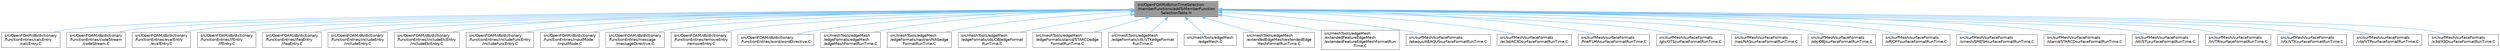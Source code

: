 digraph "src/OpenFOAM/db/runTimeSelection/memberFunctions/addToMemberFunctionSelectionTable.H"
{
 // LATEX_PDF_SIZE
  bgcolor="transparent";
  edge [fontname=Helvetica,fontsize=10,labelfontname=Helvetica,labelfontsize=10];
  node [fontname=Helvetica,fontsize=10,shape=box,height=0.2,width=0.4];
  Node1 [id="Node000001",label="src/OpenFOAM/db/runTimeSelection\l/memberFunctions/addToMemberFunction\lSelectionTable.H",height=0.2,width=0.4,color="gray40", fillcolor="grey60", style="filled", fontcolor="black",tooltip="Macros for easy insertion into member function selection tables."];
  Node1 -> Node2 [id="edge1_Node000001_Node000002",dir="back",color="steelblue1",style="solid",tooltip=" "];
  Node2 [id="Node000002",label="src/OpenFOAM/db/dictionary\l/functionEntries/calcEntry\l/calcEntry.C",height=0.2,width=0.4,color="grey40", fillcolor="white", style="filled",URL="$calcEntry_8C.html",tooltip=" "];
  Node1 -> Node3 [id="edge2_Node000001_Node000003",dir="back",color="steelblue1",style="solid",tooltip=" "];
  Node3 [id="Node000003",label="src/OpenFOAM/db/dictionary\l/functionEntries/codeStream\l/codeStream.C",height=0.2,width=0.4,color="grey40", fillcolor="white", style="filled",URL="$codeStream_8C.html",tooltip=" "];
  Node1 -> Node4 [id="edge3_Node000001_Node000004",dir="back",color="steelblue1",style="solid",tooltip=" "];
  Node4 [id="Node000004",label="src/OpenFOAM/db/dictionary\l/functionEntries/evalEntry\l/evalEntry.C",height=0.2,width=0.4,color="grey40", fillcolor="white", style="filled",URL="$evalEntry_8C.html",tooltip=" "];
  Node1 -> Node5 [id="edge4_Node000001_Node000005",dir="back",color="steelblue1",style="solid",tooltip=" "];
  Node5 [id="Node000005",label="src/OpenFOAM/db/dictionary\l/functionEntries/ifEntry\l/ifEntry.C",height=0.2,width=0.4,color="grey40", fillcolor="white", style="filled",URL="$ifEntry_8C.html",tooltip=" "];
  Node1 -> Node6 [id="edge5_Node000001_Node000006",dir="back",color="steelblue1",style="solid",tooltip=" "];
  Node6 [id="Node000006",label="src/OpenFOAM/db/dictionary\l/functionEntries/ifeqEntry\l/ifeqEntry.C",height=0.2,width=0.4,color="grey40", fillcolor="white", style="filled",URL="$ifeqEntry_8C.html",tooltip=" "];
  Node1 -> Node7 [id="edge6_Node000001_Node000007",dir="back",color="steelblue1",style="solid",tooltip=" "];
  Node7 [id="Node000007",label="src/OpenFOAM/db/dictionary\l/functionEntries/includeEntry\l/includeEntry.C",height=0.2,width=0.4,color="grey40", fillcolor="white", style="filled",URL="$includeEntry_8C.html",tooltip=" "];
  Node1 -> Node8 [id="edge7_Node000001_Node000008",dir="back",color="steelblue1",style="solid",tooltip=" "];
  Node8 [id="Node000008",label="src/OpenFOAM/db/dictionary\l/functionEntries/includeEtcEntry\l/includeEtcEntry.C",height=0.2,width=0.4,color="grey40", fillcolor="white", style="filled",URL="$includeEtcEntry_8C.html",tooltip=" "];
  Node1 -> Node9 [id="edge8_Node000001_Node000009",dir="back",color="steelblue1",style="solid",tooltip=" "];
  Node9 [id="Node000009",label="src/OpenFOAM/db/dictionary\l/functionEntries/includeFuncEntry\l/includeFuncEntry.C",height=0.2,width=0.4,color="grey40", fillcolor="white", style="filled",URL="$includeFuncEntry_8C.html",tooltip=" "];
  Node1 -> Node10 [id="edge9_Node000001_Node000010",dir="back",color="steelblue1",style="solid",tooltip=" "];
  Node10 [id="Node000010",label="src/OpenFOAM/db/dictionary\l/functionEntries/inputMode\l/inputMode.C",height=0.2,width=0.4,color="grey40", fillcolor="white", style="filled",URL="$inputMode_8C.html",tooltip=" "];
  Node1 -> Node11 [id="edge10_Node000001_Node000011",dir="back",color="steelblue1",style="solid",tooltip=" "];
  Node11 [id="Node000011",label="src/OpenFOAM/db/dictionary\l/functionEntries/message\l/messageDirective.C",height=0.2,width=0.4,color="grey40", fillcolor="white", style="filled",URL="$messageDirective_8C.html",tooltip=" "];
  Node1 -> Node12 [id="edge11_Node000001_Node000012",dir="back",color="steelblue1",style="solid",tooltip=" "];
  Node12 [id="Node000012",label="src/OpenFOAM/db/dictionary\l/functionEntries/removeEntry\l/removeEntry.C",height=0.2,width=0.4,color="grey40", fillcolor="white", style="filled",URL="$removeEntry_8C.html",tooltip=" "];
  Node1 -> Node13 [id="edge12_Node000001_Node000013",dir="back",color="steelblue1",style="solid",tooltip=" "];
  Node13 [id="Node000013",label="src/OpenFOAM/db/dictionary\l/functionEntries/word/wordDirective.C",height=0.2,width=0.4,color="grey40", fillcolor="white", style="filled",URL="$wordDirective_8C.html",tooltip=" "];
  Node1 -> Node14 [id="edge13_Node000001_Node000014",dir="back",color="steelblue1",style="solid",tooltip=" "];
  Node14 [id="Node000014",label="src/meshTools/edgeMesh\l/edgeFormats/edgeMesh\l/edgeMeshFormatRunTime.C",height=0.2,width=0.4,color="grey40", fillcolor="white", style="filled",URL="$edgeMeshFormatRunTime_8C.html",tooltip=" "];
  Node1 -> Node15 [id="edge14_Node000001_Node000015",dir="back",color="steelblue1",style="solid",tooltip=" "];
  Node15 [id="Node000015",label="src/meshTools/edgeMesh\l/edgeFormats/nastran/NASedge\lFormatRunTime.C",height=0.2,width=0.4,color="grey40", fillcolor="white", style="filled",URL="$NASedgeFormatRunTime_8C.html",tooltip=" "];
  Node1 -> Node16 [id="edge15_Node000001_Node000016",dir="back",color="steelblue1",style="solid",tooltip=" "];
  Node16 [id="Node000016",label="src/meshTools/edgeMesh\l/edgeFormats/obj/OBJedgeFormat\lRunTime.C",height=0.2,width=0.4,color="grey40", fillcolor="white", style="filled",URL="$OBJedgeFormatRunTime_8C.html",tooltip=" "];
  Node1 -> Node17 [id="edge16_Node000001_Node000017",dir="back",color="steelblue1",style="solid",tooltip=" "];
  Node17 [id="Node000017",label="src/meshTools/edgeMesh\l/edgeFormats/starcd/STARCDedge\lFormatRunTime.C",height=0.2,width=0.4,color="grey40", fillcolor="white", style="filled",URL="$STARCDedgeFormatRunTime_8C.html",tooltip=" "];
  Node1 -> Node18 [id="edge17_Node000001_Node000018",dir="back",color="steelblue1",style="solid",tooltip=" "];
  Node18 [id="Node000018",label="src/meshTools/edgeMesh\l/edgeFormats/vtk/VTKedgeFormat\lRunTime.C",height=0.2,width=0.4,color="grey40", fillcolor="white", style="filled",URL="$VTKedgeFormatRunTime_8C.html",tooltip=" "];
  Node1 -> Node19 [id="edge18_Node000001_Node000019",dir="back",color="steelblue1",style="solid",tooltip=" "];
  Node19 [id="Node000019",label="src/meshTools/edgeMesh\l/edgeMesh.C",height=0.2,width=0.4,color="grey40", fillcolor="white", style="filled",URL="$edgeMesh_8C.html",tooltip=" "];
  Node1 -> Node20 [id="edge19_Node000001_Node000020",dir="back",color="steelblue1",style="solid",tooltip=" "];
  Node20 [id="Node000020",label="src/meshTools/edgeMesh\l/extendedEdgeMesh/extendedEdge\lMeshFormatRunTime.C",height=0.2,width=0.4,color="grey40", fillcolor="white", style="filled",URL="$extendedEdgeMeshFormatRunTime_8C.html",tooltip=" "];
  Node1 -> Node21 [id="edge20_Node000001_Node000021",dir="back",color="steelblue1",style="solid",tooltip=" "];
  Node21 [id="Node000021",label="src/meshTools/edgeMesh\l/extendedFeatureEdgeMesh\l/extendedFeatureEdgeMeshFormatRun\lTime.C",height=0.2,width=0.4,color="grey40", fillcolor="white", style="filled",URL="$extendedFeatureEdgeMeshFormatRunTime_8C.html",tooltip=" "];
  Node1 -> Node22 [id="edge21_Node000001_Node000022",dir="back",color="steelblue1",style="solid",tooltip=" "];
  Node22 [id="Node000022",label="src/surfMesh/surfaceFormats\l/abaqus/ABAQUSsurfaceFormatRunTime.C",height=0.2,width=0.4,color="grey40", fillcolor="white", style="filled",URL="$ABAQUSsurfaceFormatRunTime_8C.html",tooltip=" "];
  Node1 -> Node23 [id="edge22_Node000001_Node000023",dir="back",color="steelblue1",style="solid",tooltip=" "];
  Node23 [id="Node000023",label="src/surfMesh/surfaceFormats\l/ac3d/AC3DsurfaceFormatRunTime.C",height=0.2,width=0.4,color="grey40", fillcolor="white", style="filled",URL="$AC3DsurfaceFormatRunTime_8C.html",tooltip=" "];
  Node1 -> Node24 [id="edge23_Node000001_Node000024",dir="back",color="steelblue1",style="solid",tooltip=" "];
  Node24 [id="Node000024",label="src/surfMesh/surfaceFormats\l/fire/FLMAsurfaceFormatRunTime.C",height=0.2,width=0.4,color="grey40", fillcolor="white", style="filled",URL="$FLMAsurfaceFormatRunTime_8C.html",tooltip=" "];
  Node1 -> Node25 [id="edge24_Node000001_Node000025",dir="back",color="steelblue1",style="solid",tooltip=" "];
  Node25 [id="Node000025",label="src/surfMesh/surfaceFormats\l/gts/GTSsurfaceFormatRunTime.C",height=0.2,width=0.4,color="grey40", fillcolor="white", style="filled",URL="$GTSsurfaceFormatRunTime_8C.html",tooltip=" "];
  Node1 -> Node26 [id="edge25_Node000001_Node000026",dir="back",color="steelblue1",style="solid",tooltip=" "];
  Node26 [id="Node000026",label="src/surfMesh/surfaceFormats\l/nas/NASsurfaceFormatRunTime.C",height=0.2,width=0.4,color="grey40", fillcolor="white", style="filled",URL="$NASsurfaceFormatRunTime_8C.html",tooltip=" "];
  Node1 -> Node27 [id="edge26_Node000001_Node000027",dir="back",color="steelblue1",style="solid",tooltip=" "];
  Node27 [id="Node000027",label="src/surfMesh/surfaceFormats\l/obj/OBJsurfaceFormatRunTime.C",height=0.2,width=0.4,color="grey40", fillcolor="white", style="filled",URL="$OBJsurfaceFormatRunTime_8C.html",tooltip=" "];
  Node1 -> Node28 [id="edge27_Node000001_Node000028",dir="back",color="steelblue1",style="solid",tooltip=" "];
  Node28 [id="Node000028",label="src/surfMesh/surfaceFormats\l/off/OFFsurfaceFormatRunTime.C",height=0.2,width=0.4,color="grey40", fillcolor="white", style="filled",URL="$OFFsurfaceFormatRunTime_8C.html",tooltip=" "];
  Node1 -> Node29 [id="edge28_Node000001_Node000029",dir="back",color="steelblue1",style="solid",tooltip=" "];
  Node29 [id="Node000029",label="src/surfMesh/surfaceFormats\l/smesh/SMESHsurfaceFormatRunTime.C",height=0.2,width=0.4,color="grey40", fillcolor="white", style="filled",URL="$SMESHsurfaceFormatRunTime_8C.html",tooltip=" "];
  Node1 -> Node30 [id="edge29_Node000001_Node000030",dir="back",color="steelblue1",style="solid",tooltip=" "];
  Node30 [id="Node000030",label="src/surfMesh/surfaceFormats\l/starcd/STARCDsurfaceFormatRunTime.C",height=0.2,width=0.4,color="grey40", fillcolor="white", style="filled",URL="$STARCDsurfaceFormatRunTime_8C.html",tooltip=" "];
  Node1 -> Node31 [id="edge30_Node000001_Node000031",dir="back",color="steelblue1",style="solid",tooltip=" "];
  Node31 [id="Node000031",label="src/surfMesh/surfaceFormats\l/stl/STLsurfaceFormatRunTime.C",height=0.2,width=0.4,color="grey40", fillcolor="white", style="filled",URL="$STLsurfaceFormatRunTime_8C.html",tooltip=" "];
  Node1 -> Node32 [id="edge31_Node000001_Node000032",dir="back",color="steelblue1",style="solid",tooltip=" "];
  Node32 [id="Node000032",label="src/surfMesh/surfaceFormats\l/tri/TRIsurfaceFormatRunTime.C",height=0.2,width=0.4,color="grey40", fillcolor="white", style="filled",URL="$TRIsurfaceFormatRunTime_8C.html",tooltip=" "];
  Node1 -> Node33 [id="edge32_Node000001_Node000033",dir="back",color="steelblue1",style="solid",tooltip=" "];
  Node33 [id="Node000033",label="src/surfMesh/surfaceFormats\l/vtk/VTKsurfaceFormatRunTime.C",height=0.2,width=0.4,color="grey40", fillcolor="white", style="filled",URL="$VTKsurfaceFormatRunTime_8C.html",tooltip=" "];
  Node1 -> Node34 [id="edge33_Node000001_Node000034",dir="back",color="steelblue1",style="solid",tooltip=" "];
  Node34 [id="Node000034",label="src/surfMesh/surfaceFormats\l/vtp/VTPsurfaceFormatRunTime.C",height=0.2,width=0.4,color="grey40", fillcolor="white", style="filled",URL="$VTPsurfaceFormatRunTime_8C.html",tooltip=" "];
  Node1 -> Node35 [id="edge34_Node000001_Node000035",dir="back",color="steelblue1",style="solid",tooltip=" "];
  Node35 [id="Node000035",label="src/surfMesh/surfaceFormats\l/x3d/X3DsurfaceFormatRunTime.C",height=0.2,width=0.4,color="grey40", fillcolor="white", style="filled",URL="$X3DsurfaceFormatRunTime_8C.html",tooltip=" "];
}
